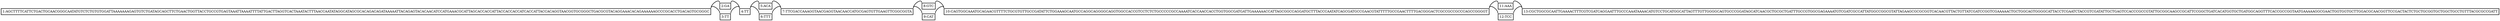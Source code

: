 digraph graphname {
    node [shape=plaintext];
    rankdir=LR;
    1 [label=<<TABLE BORDER="0" CELLPADDING="0" CELLSPACING="0"><TR><TD PORT="nw"></TD><TD PORT="n"></TD><TD PORT="ne"></TD></TR><TR><TD></TD><TD></TD></TR><TR><TD></TD><TD ROWSPAN="3" BORDER="2" CELLPADDING="5">1:AGCTTTTCATTCTGACTGCAACGGGCAATATGTCTCTGTGTGGATTAAAAAAAGAGTGTCTGATAGCAGCTTCTGAACTGGTTACCTGCCGTGAGTAAATTAAAATTTTATTGACTTAGGTCACTAAATACTTTAACCAATATAGGCATAGCGCACAGACAGATAAAAATTACAGAGTACACAACATCCATGAAACGCATTAGCACCACCATTACCACCACCATCACCATTACCACAGGTAACGGTGCGGGCTGACGCGTACAGGAAACACAGAAAAAAGCCCGCACCTGACAGTGCGGGC</TD><TD></TD></TR><TR><TD></TD><TD></TD></TR><TR><TD PORT="sw"></TD><TD PORT="s"></TD><TD PORT="se"></TD></TR></TABLE>>,shape=none,width=0,height=0,margin=0,rank=min,pos="-1300, -10",];
    2 [label=<<TABLE BORDER="0" CELLPADDING="0" CELLSPACING="0"><TR><TD PORT="nw"></TD><TD PORT="n"></TD><TD PORT="ne"></TD></TR><TR><TD></TD><TD></TD></TR><TR><TD></TD><TD ROWSPAN="3" BORDER="2" CELLPADDING="5">2:GA</TD><TD></TD></TR><TR><TD></TD><TD></TD></TR><TR><TD PORT="sw"></TD><TD PORT="s"></TD><TD PORT="se"></TD></TR></TABLE>>,shape=none,width=0,height=0,margin=0,];
    3 [label=<<TABLE BORDER="0" CELLPADDING="0" CELLSPACING="0"><TR><TD PORT="nw"></TD><TD PORT="n"></TD><TD PORT="ne"></TD></TR><TR><TD></TD><TD></TD></TR><TR><TD></TD><TD ROWSPAN="3" BORDER="2" CELLPADDING="5">3:TT</TD><TD></TD></TR><TR><TD></TD><TD></TD></TR><TR><TD PORT="sw"></TD><TD PORT="s"></TD><TD PORT="se"></TD></TR></TABLE>>,shape=none,width=0,height=0,margin=0,];
    4 [label=<<TABLE BORDER="0" CELLPADDING="0" CELLSPACING="0"><TR><TD PORT="nw"></TD><TD PORT="n"></TD><TD PORT="ne"></TD></TR><TR><TD></TD><TD></TD></TR><TR><TD></TD><TD ROWSPAN="3" BORDER="2" CELLPADDING="5">4:TT</TD><TD></TD></TR><TR><TD></TD><TD></TD></TR><TR><TD PORT="sw"></TD><TD PORT="s"></TD><TD PORT="se"></TD></TR></TABLE>>,shape=none,width=0,height=0,margin=0,];
    5 [label=<<TABLE BORDER="0" CELLPADDING="0" CELLSPACING="0"><TR><TD PORT="nw"></TD><TD PORT="n"></TD><TD PORT="ne"></TD></TR><TR><TD></TD><TD></TD></TR><TR><TD></TD><TD ROWSPAN="3" BORDER="2" CELLPADDING="5">5:ACA</TD><TD></TD></TR><TR><TD></TD><TD></TD></TR><TR><TD PORT="sw"></TD><TD PORT="s"></TD><TD PORT="se"></TD></TR></TABLE>>,shape=none,width=0,height=0,margin=0,];
    6 [label=<<TABLE BORDER="0" CELLPADDING="0" CELLSPACING="0"><TR><TD PORT="nw"></TD><TD PORT="n"></TD><TD PORT="ne"></TD></TR><TR><TD></TD><TD></TD></TR><TR><TD></TD><TD ROWSPAN="3" BORDER="2" CELLPADDING="5">6:TTT</TD><TD></TD></TR><TR><TD></TD><TD></TD></TR><TR><TD PORT="sw"></TD><TD PORT="s"></TD><TD PORT="se"></TD></TR></TABLE>>,shape=none,width=0,height=0,margin=0,];
    7 [label=<<TABLE BORDER="0" CELLPADDING="0" CELLSPACING="0"><TR><TD PORT="nw"></TD><TD PORT="n"></TD><TD PORT="ne"></TD></TR><TR><TD></TD><TD></TD></TR><TR><TD></TD><TD ROWSPAN="3" BORDER="2" CELLPADDING="5">7:TTCGACCAAAGGTAACGAGGTAACAACCATGCGAGTGTTGAAGTTCGGCGGTA</TD><TD></TD></TR><TR><TD></TD><TD></TD></TR><TR><TD PORT="sw"></TD><TD PORT="s"></TD><TD PORT="se"></TD></TR></TABLE>>,shape=none,width=0,height=0,margin=0,];
    8 [label=<<TABLE BORDER="0" CELLPADDING="0" CELLSPACING="0"><TR><TD PORT="nw"></TD><TD PORT="n"></TD><TD PORT="ne"></TD></TR><TR><TD></TD><TD></TD></TR><TR><TD></TD><TD ROWSPAN="3" BORDER="2" CELLPADDING="5">8:GTC</TD><TD></TD></TR><TR><TD></TD><TD></TD></TR><TR><TD PORT="sw"></TD><TD PORT="s"></TD><TD PORT="se"></TD></TR></TABLE>>,shape=none,width=0,height=0,margin=0,];
    9 [label=<<TABLE BORDER="0" CELLPADDING="0" CELLSPACING="0"><TR><TD PORT="nw"></TD><TD PORT="n"></TD><TD PORT="ne"></TD></TR><TR><TD></TD><TD></TD></TR><TR><TD></TD><TD ROWSPAN="3" BORDER="2" CELLPADDING="5">9:CAT</TD><TD></TD></TR><TR><TD></TD><TD></TD></TR><TR><TD PORT="sw"></TD><TD PORT="s"></TD><TD PORT="se"></TD></TR></TABLE>>,shape=none,width=0,height=0,margin=0,];
    10 [label=<<TABLE BORDER="0" CELLPADDING="0" CELLSPACING="0"><TR><TD PORT="nw"></TD><TD PORT="n"></TD><TD PORT="ne"></TD></TR><TR><TD></TD><TD></TD></TR><TR><TD></TD><TD ROWSPAN="3" BORDER="2" CELLPADDING="5">10:CAGTGGCAAATGCAGAACGTTTTCTGCGTGTTGCCGATATTCTGGAAAGCAATGCCAGGCAGGGGCAGGTGGCCACCGTCCTCTCTGCCCCCGCCAAAATCACCAACCACCTGGTGGCGATGATTGAAAAAACCATTAGCGGCCAGGATGCTTTACCCAATATCAGCGATGCCGAACGTATTTTTGCCGAACTTTTGACGGGACTCGCCGCCGCCCAGCCGGGGT</TD><TD></TD></TR><TR><TD></TD><TD></TD></TR><TR><TD PORT="sw"></TD><TD PORT="s"></TD><TD PORT="se"></TD></TR></TABLE>>,shape=none,width=0,height=0,margin=0,];
    11 [label=<<TABLE BORDER="0" CELLPADDING="0" CELLSPACING="0"><TR><TD PORT="nw"></TD><TD PORT="n"></TD><TD PORT="ne"></TD></TR><TR><TD></TD><TD></TD></TR><TR><TD></TD><TD ROWSPAN="3" BORDER="2" CELLPADDING="5">11:AAA</TD><TD></TD></TR><TR><TD></TD><TD></TD></TR><TR><TD PORT="sw"></TD><TD PORT="s"></TD><TD PORT="se"></TD></TR></TABLE>>,shape=none,width=0,height=0,margin=0,];
    12 [label=<<TABLE BORDER="0" CELLPADDING="0" CELLSPACING="0"><TR><TD PORT="nw"></TD><TD PORT="n"></TD><TD PORT="ne"></TD></TR><TR><TD></TD><TD></TD></TR><TR><TD></TD><TD ROWSPAN="3" BORDER="2" CELLPADDING="5">12:TCC</TD><TD></TD></TR><TR><TD></TD><TD></TD></TR><TR><TD PORT="sw"></TD><TD PORT="s"></TD><TD PORT="se"></TD></TR></TABLE>>,shape=none,width=0,height=0,margin=0,];
    13 [label=<<TABLE BORDER="0" CELLPADDING="0" CELLSPACING="0"><TR><TD PORT="nw"></TD><TD PORT="n"></TD><TD PORT="ne"></TD></TR><TR><TD></TD><TD></TD></TR><TR><TD></TD><TD ROWSPAN="3" BORDER="2" CELLPADDING="5">13:CGCTGGCGCAATTGAAAACTTTCGTCGATCAGGAATTTGCCCAAATAAAACATGTCCTGCATGGCATTAGTTTGTTGGGGCAGTGCCCGGATAGCATCAACGCTGCGCTGATTTGCCGTGGCGAGAAAATGTCGATCGCCATTATGGCCGGCGTATTAGAAGCGCGCGGTCACAACGTTACTGTTATCGATCCGGTCGAAAAACTGCTGGCAGTGGGGCATTACCTCGAATCTACCGTCGATATTGCTGAGTCCACCCGCCGTATTGCGGCAAGCCGCATTCCGGCTGATCACATGGTGCTGATGGCAGGTTTCACCGCCGGTAATGAAAAAGGCGAACTGGTGGTGCTTGGACGCAACGGTTCCGACTACTCTGCTGCGGTGCTGGCTGCCTGTTTACGCGCCGATT</TD><TD></TD></TR><TR><TD></TD><TD></TD></TR><TR><TD PORT="sw"></TD><TD PORT="s"></TD><TD PORT="se"></TD></TR></TABLE>>,shape=none,width=0,height=0,margin=0,rank=max,pos="1300, -10",];
    1 -> 2 [dir=both,arrowtail=none,tailport=ne,arrowhead=none,headport=nw,penwidth=2,];
    1 -> 3 [dir=both,arrowtail=none,tailport=ne,arrowhead=none,headport=nw,penwidth=2,];
    2 -> 4 [dir=both,arrowtail=none,tailport=ne,arrowhead=none,headport=nw,penwidth=2,];
    3 -> 4 [dir=both,arrowtail=none,tailport=ne,arrowhead=none,headport=nw,penwidth=2,];
    4 -> 5 [dir=both,arrowtail=none,tailport=ne,arrowhead=none,headport=nw,penwidth=2,];
    4 -> 6 [dir=both,arrowtail=none,tailport=ne,arrowhead=none,headport=nw,penwidth=2,];
    5 -> 7 [dir=both,arrowtail=none,tailport=ne,arrowhead=none,headport=nw,penwidth=2,];
    6 -> 7 [dir=both,arrowtail=none,tailport=ne,arrowhead=none,headport=nw,penwidth=2,];
    7 -> 8 [dir=both,arrowtail=none,tailport=ne,arrowhead=none,headport=nw,penwidth=2,];
    7 -> 9 [dir=both,arrowtail=none,tailport=ne,arrowhead=none,headport=nw,penwidth=2,];
    8 -> 10 [dir=both,arrowtail=none,tailport=ne,arrowhead=none,headport=nw,penwidth=2,];
    9 -> 10 [dir=both,arrowtail=none,tailport=ne,arrowhead=none,headport=nw,penwidth=2,];
    10 -> 11 [dir=both,arrowtail=none,tailport=ne,arrowhead=none,headport=nw,penwidth=2,];
    10 -> 12 [dir=both,arrowtail=none,tailport=ne,arrowhead=none,headport=nw,penwidth=2,];
    11 -> 13 [dir=both,arrowtail=none,tailport=ne,arrowhead=none,headport=nw,penwidth=2,];
    12 -> 13 [dir=both,arrowtail=none,tailport=ne,arrowhead=none,headport=nw,penwidth=2,];
}
